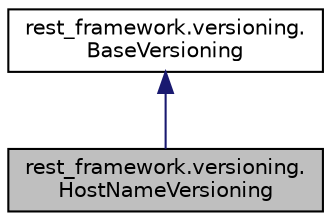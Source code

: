 digraph "rest_framework.versioning.HostNameVersioning"
{
 // LATEX_PDF_SIZE
  edge [fontname="Helvetica",fontsize="10",labelfontname="Helvetica",labelfontsize="10"];
  node [fontname="Helvetica",fontsize="10",shape=record];
  Node1 [label="rest_framework.versioning.\lHostNameVersioning",height=0.2,width=0.4,color="black", fillcolor="grey75", style="filled", fontcolor="black",tooltip=" "];
  Node2 -> Node1 [dir="back",color="midnightblue",fontsize="10",style="solid"];
  Node2 [label="rest_framework.versioning.\lBaseVersioning",height=0.2,width=0.4,color="black", fillcolor="white", style="filled",URL="$classrest__framework_1_1versioning_1_1_base_versioning.html",tooltip=" "];
}
